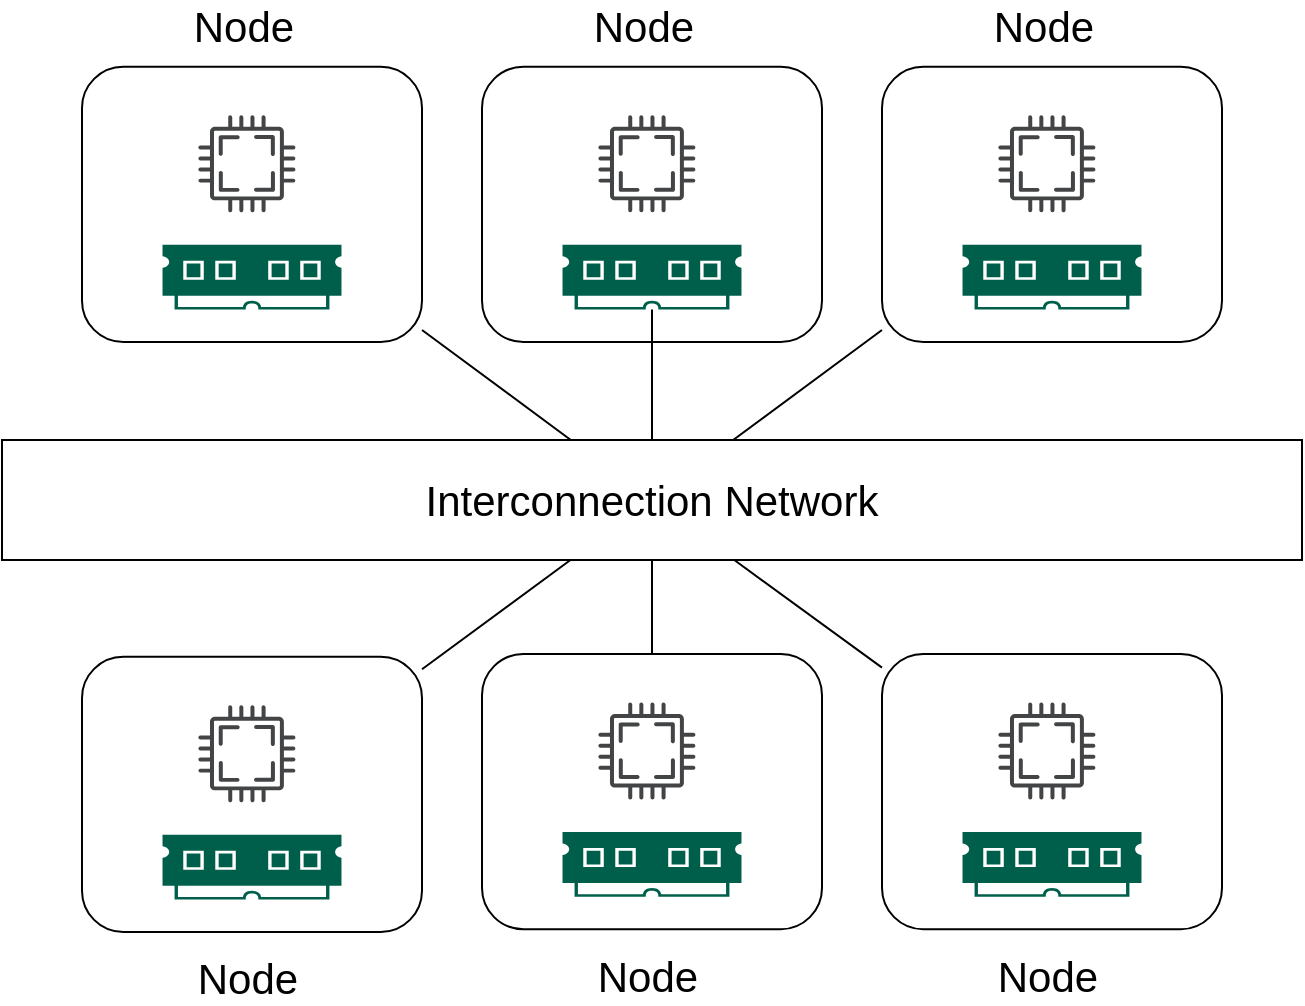 <mxfile version="20.2.7" type="device"><diagram id="4EKfJ1_Pcc-UBygoxyoV" name="Page-1"><mxGraphModel dx="1038" dy="509" grid="1" gridSize="10" guides="1" tooltips="1" connect="1" arrows="1" fold="1" page="1" pageScale="1" pageWidth="1169" pageHeight="827" math="0" shadow="0"><root><mxCell id="0"/><mxCell id="1" parent="0"/><mxCell id="GyCtl_MDKg2Vp3SmwsyL-7" value="" style="group" vertex="1" connectable="0" parent="1"><mxGeometry x="150" y="51" width="170" height="170" as="geometry"/></mxCell><mxCell id="GyCtl_MDKg2Vp3SmwsyL-5" value="" style="rounded=1;whiteSpace=wrap;html=1;" vertex="1" parent="GyCtl_MDKg2Vp3SmwsyL-7"><mxGeometry y="32.381" width="170" height="137.619" as="geometry"/></mxCell><mxCell id="GyCtl_MDKg2Vp3SmwsyL-1" value="" style="sketch=0;pointerEvents=1;shadow=0;dashed=0;html=1;strokeColor=none;fillColor=#005F4B;labelPosition=center;verticalLabelPosition=bottom;verticalAlign=top;align=center;outlineConnect=0;shape=mxgraph.veeam2.ram;" vertex="1" parent="GyCtl_MDKg2Vp3SmwsyL-7"><mxGeometry x="40.263" y="121.429" width="89.474" height="32.381" as="geometry"/></mxCell><mxCell id="GyCtl_MDKg2Vp3SmwsyL-3" value="" style="sketch=0;pointerEvents=1;shadow=0;dashed=0;html=1;strokeColor=none;fillColor=#434445;aspect=fixed;labelPosition=center;verticalLabelPosition=bottom;verticalAlign=top;align=center;outlineConnect=0;shape=mxgraph.vvd.cpu;" vertex="1" parent="GyCtl_MDKg2Vp3SmwsyL-7"><mxGeometry x="58.158" y="56.667" width="48.571" height="48.571" as="geometry"/></mxCell><mxCell id="GyCtl_MDKg2Vp3SmwsyL-6" value="Node" style="text;html=1;strokeColor=none;fillColor=none;align=center;verticalAlign=middle;whiteSpace=wrap;rounded=0;fontSize=21;" vertex="1" parent="GyCtl_MDKg2Vp3SmwsyL-7"><mxGeometry x="53.684" width="53.684" height="24.286" as="geometry"/></mxCell><mxCell id="GyCtl_MDKg2Vp3SmwsyL-8" value="" style="group" vertex="1" connectable="0" parent="1"><mxGeometry x="350" y="51" width="170" height="170" as="geometry"/></mxCell><mxCell id="GyCtl_MDKg2Vp3SmwsyL-9" value="" style="rounded=1;whiteSpace=wrap;html=1;" vertex="1" parent="GyCtl_MDKg2Vp3SmwsyL-8"><mxGeometry y="32.381" width="170" height="137.619" as="geometry"/></mxCell><mxCell id="GyCtl_MDKg2Vp3SmwsyL-10" value="" style="sketch=0;pointerEvents=1;shadow=0;dashed=0;html=1;strokeColor=none;fillColor=#005F4B;labelPosition=center;verticalLabelPosition=bottom;verticalAlign=top;align=center;outlineConnect=0;shape=mxgraph.veeam2.ram;" vertex="1" parent="GyCtl_MDKg2Vp3SmwsyL-8"><mxGeometry x="40.263" y="121.429" width="89.474" height="32.381" as="geometry"/></mxCell><mxCell id="GyCtl_MDKg2Vp3SmwsyL-11" value="" style="sketch=0;pointerEvents=1;shadow=0;dashed=0;html=1;strokeColor=none;fillColor=#434445;aspect=fixed;labelPosition=center;verticalLabelPosition=bottom;verticalAlign=top;align=center;outlineConnect=0;shape=mxgraph.vvd.cpu;" vertex="1" parent="GyCtl_MDKg2Vp3SmwsyL-8"><mxGeometry x="58.158" y="56.667" width="48.571" height="48.571" as="geometry"/></mxCell><mxCell id="GyCtl_MDKg2Vp3SmwsyL-12" value="Node" style="text;html=1;strokeColor=none;fillColor=none;align=center;verticalAlign=middle;whiteSpace=wrap;rounded=0;fontSize=21;" vertex="1" parent="GyCtl_MDKg2Vp3SmwsyL-8"><mxGeometry x="53.684" width="53.684" height="24.286" as="geometry"/></mxCell><mxCell id="GyCtl_MDKg2Vp3SmwsyL-13" value="" style="group" vertex="1" connectable="0" parent="1"><mxGeometry x="550" y="51" width="170" height="170" as="geometry"/></mxCell><mxCell id="GyCtl_MDKg2Vp3SmwsyL-14" value="" style="rounded=1;whiteSpace=wrap;html=1;" vertex="1" parent="GyCtl_MDKg2Vp3SmwsyL-13"><mxGeometry y="32.381" width="170" height="137.619" as="geometry"/></mxCell><mxCell id="GyCtl_MDKg2Vp3SmwsyL-15" value="" style="sketch=0;pointerEvents=1;shadow=0;dashed=0;html=1;strokeColor=none;fillColor=#005F4B;labelPosition=center;verticalLabelPosition=bottom;verticalAlign=top;align=center;outlineConnect=0;shape=mxgraph.veeam2.ram;" vertex="1" parent="GyCtl_MDKg2Vp3SmwsyL-13"><mxGeometry x="40.263" y="121.429" width="89.474" height="32.381" as="geometry"/></mxCell><mxCell id="GyCtl_MDKg2Vp3SmwsyL-16" value="" style="sketch=0;pointerEvents=1;shadow=0;dashed=0;html=1;strokeColor=none;fillColor=#434445;aspect=fixed;labelPosition=center;verticalLabelPosition=bottom;verticalAlign=top;align=center;outlineConnect=0;shape=mxgraph.vvd.cpu;" vertex="1" parent="GyCtl_MDKg2Vp3SmwsyL-13"><mxGeometry x="58.158" y="56.667" width="48.571" height="48.571" as="geometry"/></mxCell><mxCell id="GyCtl_MDKg2Vp3SmwsyL-17" value="Node" style="text;html=1;strokeColor=none;fillColor=none;align=center;verticalAlign=middle;whiteSpace=wrap;rounded=0;fontSize=21;" vertex="1" parent="GyCtl_MDKg2Vp3SmwsyL-13"><mxGeometry x="53.684" width="53.684" height="24.286" as="geometry"/></mxCell><mxCell id="GyCtl_MDKg2Vp3SmwsyL-23" value="" style="group" vertex="1" connectable="0" parent="1"><mxGeometry x="150" y="378.381" width="170" height="172.905" as="geometry"/></mxCell><mxCell id="GyCtl_MDKg2Vp3SmwsyL-22" value="Node" style="text;html=1;strokeColor=none;fillColor=none;align=center;verticalAlign=middle;whiteSpace=wrap;rounded=0;fontSize=21;container=0;" vertex="1" parent="GyCtl_MDKg2Vp3SmwsyL-23"><mxGeometry x="55.604" y="148.619" width="53.684" height="24.286" as="geometry"/></mxCell><mxCell id="GyCtl_MDKg2Vp3SmwsyL-19" value="" style="rounded=1;whiteSpace=wrap;html=1;container=0;" vertex="1" parent="GyCtl_MDKg2Vp3SmwsyL-23"><mxGeometry width="170" height="137.619" as="geometry"/></mxCell><mxCell id="GyCtl_MDKg2Vp3SmwsyL-20" value="" style="sketch=0;pointerEvents=1;shadow=0;dashed=0;html=1;strokeColor=none;fillColor=#005F4B;labelPosition=center;verticalLabelPosition=bottom;verticalAlign=top;align=center;outlineConnect=0;shape=mxgraph.veeam2.ram;container=0;" vertex="1" parent="GyCtl_MDKg2Vp3SmwsyL-23"><mxGeometry x="40.263" y="89.048" width="89.474" height="32.381" as="geometry"/></mxCell><mxCell id="GyCtl_MDKg2Vp3SmwsyL-21" value="" style="sketch=0;pointerEvents=1;shadow=0;dashed=0;html=1;strokeColor=none;fillColor=#434445;aspect=fixed;labelPosition=center;verticalLabelPosition=bottom;verticalAlign=top;align=center;outlineConnect=0;shape=mxgraph.vvd.cpu;container=0;" vertex="1" parent="GyCtl_MDKg2Vp3SmwsyL-23"><mxGeometry x="58.158" y="24.286" width="48.571" height="48.571" as="geometry"/></mxCell><mxCell id="GyCtl_MDKg2Vp3SmwsyL-24" value="" style="group" vertex="1" connectable="0" parent="1"><mxGeometry x="350" y="377.001" width="170" height="172.905" as="geometry"/></mxCell><mxCell id="GyCtl_MDKg2Vp3SmwsyL-25" value="Node" style="text;html=1;strokeColor=none;fillColor=none;align=center;verticalAlign=middle;whiteSpace=wrap;rounded=0;fontSize=21;container=0;" vertex="1" parent="GyCtl_MDKg2Vp3SmwsyL-24"><mxGeometry x="55.604" y="148.619" width="53.684" height="24.286" as="geometry"/></mxCell><mxCell id="GyCtl_MDKg2Vp3SmwsyL-26" value="" style="rounded=1;whiteSpace=wrap;html=1;container=0;" vertex="1" parent="GyCtl_MDKg2Vp3SmwsyL-24"><mxGeometry width="170" height="137.619" as="geometry"/></mxCell><mxCell id="GyCtl_MDKg2Vp3SmwsyL-27" value="" style="sketch=0;pointerEvents=1;shadow=0;dashed=0;html=1;strokeColor=none;fillColor=#005F4B;labelPosition=center;verticalLabelPosition=bottom;verticalAlign=top;align=center;outlineConnect=0;shape=mxgraph.veeam2.ram;container=0;" vertex="1" parent="GyCtl_MDKg2Vp3SmwsyL-24"><mxGeometry x="40.263" y="89.048" width="89.474" height="32.381" as="geometry"/></mxCell><mxCell id="GyCtl_MDKg2Vp3SmwsyL-28" value="" style="sketch=0;pointerEvents=1;shadow=0;dashed=0;html=1;strokeColor=none;fillColor=#434445;aspect=fixed;labelPosition=center;verticalLabelPosition=bottom;verticalAlign=top;align=center;outlineConnect=0;shape=mxgraph.vvd.cpu;container=0;" vertex="1" parent="GyCtl_MDKg2Vp3SmwsyL-24"><mxGeometry x="58.158" y="24.286" width="48.571" height="48.571" as="geometry"/></mxCell><mxCell id="GyCtl_MDKg2Vp3SmwsyL-29" value="" style="group" vertex="1" connectable="0" parent="1"><mxGeometry x="550" y="377.001" width="170" height="172.905" as="geometry"/></mxCell><mxCell id="GyCtl_MDKg2Vp3SmwsyL-30" value="Node" style="text;html=1;strokeColor=none;fillColor=none;align=center;verticalAlign=middle;whiteSpace=wrap;rounded=0;fontSize=21;container=0;" vertex="1" parent="GyCtl_MDKg2Vp3SmwsyL-29"><mxGeometry x="55.604" y="148.619" width="53.684" height="24.286" as="geometry"/></mxCell><mxCell id="GyCtl_MDKg2Vp3SmwsyL-31" value="" style="rounded=1;whiteSpace=wrap;html=1;container=0;" vertex="1" parent="GyCtl_MDKg2Vp3SmwsyL-29"><mxGeometry width="170" height="137.619" as="geometry"/></mxCell><mxCell id="GyCtl_MDKg2Vp3SmwsyL-32" value="" style="sketch=0;pointerEvents=1;shadow=0;dashed=0;html=1;strokeColor=none;fillColor=#005F4B;labelPosition=center;verticalLabelPosition=bottom;verticalAlign=top;align=center;outlineConnect=0;shape=mxgraph.veeam2.ram;container=0;" vertex="1" parent="GyCtl_MDKg2Vp3SmwsyL-29"><mxGeometry x="40.263" y="89.048" width="89.474" height="32.381" as="geometry"/></mxCell><mxCell id="GyCtl_MDKg2Vp3SmwsyL-33" value="" style="sketch=0;pointerEvents=1;shadow=0;dashed=0;html=1;strokeColor=none;fillColor=#434445;aspect=fixed;labelPosition=center;verticalLabelPosition=bottom;verticalAlign=top;align=center;outlineConnect=0;shape=mxgraph.vvd.cpu;container=0;" vertex="1" parent="GyCtl_MDKg2Vp3SmwsyL-29"><mxGeometry x="58.158" y="24.286" width="48.571" height="48.571" as="geometry"/></mxCell><mxCell id="GyCtl_MDKg2Vp3SmwsyL-34" value="Interconnection Network" style="rounded=0;whiteSpace=wrap;html=1;fontSize=21;" vertex="1" parent="1"><mxGeometry x="110" y="270" width="650" height="60" as="geometry"/></mxCell><mxCell id="GyCtl_MDKg2Vp3SmwsyL-36" style="edgeStyle=none;rounded=0;orthogonalLoop=1;jettySize=auto;html=1;fontSize=21;endArrow=none;endFill=0;" edge="1" parent="1" source="GyCtl_MDKg2Vp3SmwsyL-5" target="GyCtl_MDKg2Vp3SmwsyL-34"><mxGeometry relative="1" as="geometry"/></mxCell><mxCell id="GyCtl_MDKg2Vp3SmwsyL-37" style="edgeStyle=none;rounded=0;orthogonalLoop=1;jettySize=auto;html=1;fontSize=21;endArrow=none;endFill=0;" edge="1" parent="1" source="GyCtl_MDKg2Vp3SmwsyL-10" target="GyCtl_MDKg2Vp3SmwsyL-34"><mxGeometry relative="1" as="geometry"/></mxCell><mxCell id="GyCtl_MDKg2Vp3SmwsyL-38" style="edgeStyle=none;rounded=0;orthogonalLoop=1;jettySize=auto;html=1;fontSize=21;endArrow=none;endFill=0;" edge="1" parent="1" source="GyCtl_MDKg2Vp3SmwsyL-14" target="GyCtl_MDKg2Vp3SmwsyL-34"><mxGeometry relative="1" as="geometry"/></mxCell><mxCell id="GyCtl_MDKg2Vp3SmwsyL-40" style="edgeStyle=none;rounded=0;orthogonalLoop=1;jettySize=auto;html=1;fontSize=21;endArrow=none;endFill=0;" edge="1" parent="1" source="GyCtl_MDKg2Vp3SmwsyL-19" target="GyCtl_MDKg2Vp3SmwsyL-34"><mxGeometry relative="1" as="geometry"/></mxCell><mxCell id="GyCtl_MDKg2Vp3SmwsyL-41" style="edgeStyle=none;rounded=0;orthogonalLoop=1;jettySize=auto;html=1;fontSize=21;endArrow=none;endFill=0;" edge="1" parent="1" source="GyCtl_MDKg2Vp3SmwsyL-26" target="GyCtl_MDKg2Vp3SmwsyL-34"><mxGeometry relative="1" as="geometry"/></mxCell><mxCell id="GyCtl_MDKg2Vp3SmwsyL-42" style="edgeStyle=none;rounded=0;orthogonalLoop=1;jettySize=auto;html=1;fontSize=21;endArrow=none;endFill=0;" edge="1" parent="1" source="GyCtl_MDKg2Vp3SmwsyL-31" target="GyCtl_MDKg2Vp3SmwsyL-34"><mxGeometry relative="1" as="geometry"/></mxCell></root></mxGraphModel></diagram></mxfile>